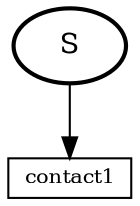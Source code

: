 /* This file was automatically generated
   by the Bio-PEPA Workbench.            */
digraph time {

S -> contact1;

contact1 [shape=box,fontsize=10,height=.2,label="contact1"];
S [style=bold,label="S"];

}
